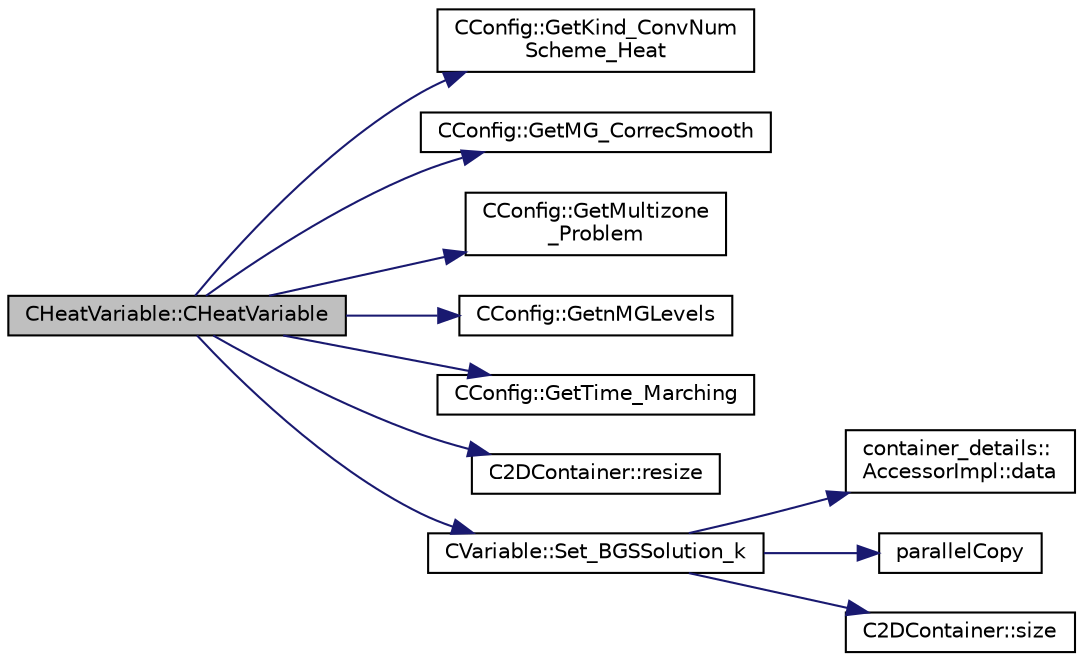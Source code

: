 digraph "CHeatVariable::CHeatVariable"
{
 // LATEX_PDF_SIZE
  edge [fontname="Helvetica",fontsize="10",labelfontname="Helvetica",labelfontsize="10"];
  node [fontname="Helvetica",fontsize="10",shape=record];
  rankdir="LR";
  Node1 [label="CHeatVariable::CHeatVariable",height=0.2,width=0.4,color="black", fillcolor="grey75", style="filled", fontcolor="black",tooltip="Constructor of the class."];
  Node1 -> Node2 [color="midnightblue",fontsize="10",style="solid",fontname="Helvetica"];
  Node2 [label="CConfig::GetKind_ConvNum\lScheme_Heat",height=0.2,width=0.4,color="black", fillcolor="white", style="filled",URL="$classCConfig.html#af63ac7a1c008e6bd1b536f1416f81648",tooltip="Get the kind of convective numerical scheme for the heat equation."];
  Node1 -> Node3 [color="midnightblue",fontsize="10",style="solid",fontname="Helvetica"];
  Node3 [label="CConfig::GetMG_CorrecSmooth",height=0.2,width=0.4,color="black", fillcolor="white", style="filled",URL="$classCConfig.html#a14fdc00477b0b4a4268785c9c5374be1",tooltip="Get the number of implicit Jacobi smoothings of the correction in a multigrid strategy."];
  Node1 -> Node4 [color="midnightblue",fontsize="10",style="solid",fontname="Helvetica"];
  Node4 [label="CConfig::GetMultizone\l_Problem",height=0.2,width=0.4,color="black", fillcolor="white", style="filled",URL="$classCConfig.html#abafdda03255a7f71a9701ded02f6d231",tooltip="Get whether the simulation we are running is a multizone simulation."];
  Node1 -> Node5 [color="midnightblue",fontsize="10",style="solid",fontname="Helvetica"];
  Node5 [label="CConfig::GetnMGLevels",height=0.2,width=0.4,color="black", fillcolor="white", style="filled",URL="$classCConfig.html#a15a61a6f9a1d415c3509018f4916c5c1",tooltip="Get the number of multigrid levels."];
  Node1 -> Node6 [color="midnightblue",fontsize="10",style="solid",fontname="Helvetica"];
  Node6 [label="CConfig::GetTime_Marching",height=0.2,width=0.4,color="black", fillcolor="white", style="filled",URL="$classCConfig.html#ac47e04d76ce865893a94dcedd3c9b6a5",tooltip="Provides information about the time integration, and change the write in the output files information..."];
  Node1 -> Node7 [color="midnightblue",fontsize="10",style="solid",fontname="Helvetica"];
  Node7 [label="C2DContainer::resize",height=0.2,width=0.4,color="black", fillcolor="white", style="filled",URL="$classC2DContainer.html#adefb48b593f76aa322e228fea8f76127",tooltip="Request a change of size."];
  Node1 -> Node8 [color="midnightblue",fontsize="10",style="solid",fontname="Helvetica"];
  Node8 [label="CVariable::Set_BGSSolution_k",height=0.2,width=0.4,color="black", fillcolor="white", style="filled",URL="$classCVariable.html#aa47456564bac33106a460be201d4c843",tooltip="Set the value of the solution in the previous BGS subiteration."];
  Node8 -> Node9 [color="midnightblue",fontsize="10",style="solid",fontname="Helvetica"];
  Node9 [label="container_details::\lAccessorImpl::data",height=0.2,width=0.4,color="black", fillcolor="white", style="filled",URL="$classcontainer__details_1_1AccessorImpl.html#a5b5318f7212e57c13e464c398f74b3d5",tooltip=" "];
  Node8 -> Node10 [color="midnightblue",fontsize="10",style="solid",fontname="Helvetica"];
  Node10 [label="parallelCopy",height=0.2,width=0.4,color="black", fillcolor="white", style="filled",URL="$omp__structure_8hpp.html#a3af8b37ed645164f4c3441fa75e5fa76",tooltip="Copy data from one array-like object to another in parallel."];
  Node8 -> Node11 [color="midnightblue",fontsize="10",style="solid",fontname="Helvetica"];
  Node11 [label="C2DContainer::size",height=0.2,width=0.4,color="black", fillcolor="white", style="filled",URL="$classC2DContainer.html#a8278113dbcf54123f9852e7e44583759",tooltip=" "];
}
